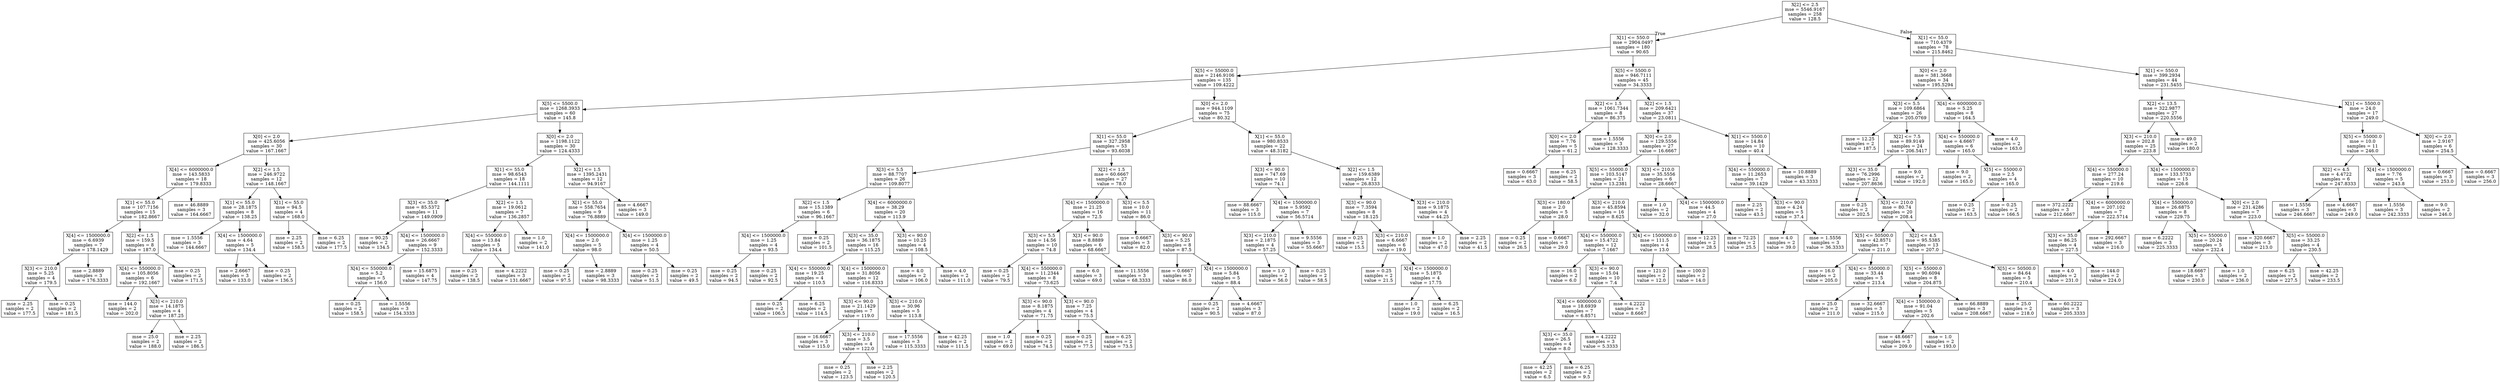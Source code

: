 digraph Tree {
node [shape=box] ;
0 [label="X[2] <= 2.5\nmse = 5546.9167\nsamples = 258\nvalue = 128.5"] ;
1 [label="X[1] <= 550.0\nmse = 2904.0497\nsamples = 180\nvalue = 90.65"] ;
0 -> 1 [labeldistance=2.5, labelangle=45, headlabel="True"] ;
2 [label="X[5] <= 55000.0\nmse = 2146.9106\nsamples = 135\nvalue = 109.4222"] ;
1 -> 2 ;
3 [label="X[5] <= 5500.0\nmse = 1268.3933\nsamples = 60\nvalue = 145.8"] ;
2 -> 3 ;
4 [label="X[0] <= 2.0\nmse = 425.6056\nsamples = 30\nvalue = 167.1667"] ;
3 -> 4 ;
5 [label="X[4] <= 6000000.0\nmse = 143.5833\nsamples = 18\nvalue = 179.8333"] ;
4 -> 5 ;
6 [label="X[1] <= 55.0\nmse = 107.7156\nsamples = 15\nvalue = 182.8667"] ;
5 -> 6 ;
7 [label="X[4] <= 1500000.0\nmse = 6.6939\nsamples = 7\nvalue = 178.1429"] ;
6 -> 7 ;
8 [label="X[3] <= 210.0\nmse = 5.25\nsamples = 4\nvalue = 179.5"] ;
7 -> 8 ;
9 [label="mse = 2.25\nsamples = 2\nvalue = 177.5"] ;
8 -> 9 ;
10 [label="mse = 0.25\nsamples = 2\nvalue = 181.5"] ;
8 -> 10 ;
11 [label="mse = 2.8889\nsamples = 3\nvalue = 176.3333"] ;
7 -> 11 ;
12 [label="X[2] <= 1.5\nmse = 159.5\nsamples = 8\nvalue = 187.0"] ;
6 -> 12 ;
13 [label="X[4] <= 550000.0\nmse = 105.8056\nsamples = 6\nvalue = 192.1667"] ;
12 -> 13 ;
14 [label="mse = 144.0\nsamples = 2\nvalue = 202.0"] ;
13 -> 14 ;
15 [label="X[3] <= 210.0\nmse = 14.1875\nsamples = 4\nvalue = 187.25"] ;
13 -> 15 ;
16 [label="mse = 25.0\nsamples = 2\nvalue = 188.0"] ;
15 -> 16 ;
17 [label="mse = 2.25\nsamples = 2\nvalue = 186.5"] ;
15 -> 17 ;
18 [label="mse = 0.25\nsamples = 2\nvalue = 171.5"] ;
12 -> 18 ;
19 [label="mse = 46.8889\nsamples = 3\nvalue = 164.6667"] ;
5 -> 19 ;
20 [label="X[2] <= 1.5\nmse = 246.9722\nsamples = 12\nvalue = 148.1667"] ;
4 -> 20 ;
21 [label="X[1] <= 55.0\nmse = 28.1875\nsamples = 8\nvalue = 138.25"] ;
20 -> 21 ;
22 [label="mse = 1.5556\nsamples = 3\nvalue = 144.6667"] ;
21 -> 22 ;
23 [label="X[4] <= 1500000.0\nmse = 4.64\nsamples = 5\nvalue = 134.4"] ;
21 -> 23 ;
24 [label="mse = 2.6667\nsamples = 3\nvalue = 133.0"] ;
23 -> 24 ;
25 [label="mse = 0.25\nsamples = 2\nvalue = 136.5"] ;
23 -> 25 ;
26 [label="X[1] <= 55.0\nmse = 94.5\nsamples = 4\nvalue = 168.0"] ;
20 -> 26 ;
27 [label="mse = 2.25\nsamples = 2\nvalue = 158.5"] ;
26 -> 27 ;
28 [label="mse = 6.25\nsamples = 2\nvalue = 177.5"] ;
26 -> 28 ;
29 [label="X[0] <= 2.0\nmse = 1198.1122\nsamples = 30\nvalue = 124.4333"] ;
3 -> 29 ;
30 [label="X[1] <= 55.0\nmse = 98.6543\nsamples = 18\nvalue = 144.1111"] ;
29 -> 30 ;
31 [label="X[3] <= 35.0\nmse = 85.5372\nsamples = 11\nvalue = 149.0909"] ;
30 -> 31 ;
32 [label="mse = 90.25\nsamples = 2\nvalue = 134.5"] ;
31 -> 32 ;
33 [label="X[4] <= 1500000.0\nmse = 26.6667\nsamples = 9\nvalue = 152.3333"] ;
31 -> 33 ;
34 [label="X[4] <= 550000.0\nmse = 5.2\nsamples = 5\nvalue = 156.0"] ;
33 -> 34 ;
35 [label="mse = 0.25\nsamples = 2\nvalue = 158.5"] ;
34 -> 35 ;
36 [label="mse = 1.5556\nsamples = 3\nvalue = 154.3333"] ;
34 -> 36 ;
37 [label="mse = 15.6875\nsamples = 4\nvalue = 147.75"] ;
33 -> 37 ;
38 [label="X[2] <= 1.5\nmse = 19.0612\nsamples = 7\nvalue = 136.2857"] ;
30 -> 38 ;
39 [label="X[4] <= 550000.0\nmse = 13.84\nsamples = 5\nvalue = 134.4"] ;
38 -> 39 ;
40 [label="mse = 0.25\nsamples = 2\nvalue = 138.5"] ;
39 -> 40 ;
41 [label="mse = 4.2222\nsamples = 3\nvalue = 131.6667"] ;
39 -> 41 ;
42 [label="mse = 1.0\nsamples = 2\nvalue = 141.0"] ;
38 -> 42 ;
43 [label="X[2] <= 1.5\nmse = 1395.2431\nsamples = 12\nvalue = 94.9167"] ;
29 -> 43 ;
44 [label="X[1] <= 55.0\nmse = 558.7654\nsamples = 9\nvalue = 76.8889"] ;
43 -> 44 ;
45 [label="X[4] <= 1500000.0\nmse = 2.0\nsamples = 5\nvalue = 98.0"] ;
44 -> 45 ;
46 [label="mse = 0.25\nsamples = 2\nvalue = 97.5"] ;
45 -> 46 ;
47 [label="mse = 2.8889\nsamples = 3\nvalue = 98.3333"] ;
45 -> 47 ;
48 [label="X[4] <= 1500000.0\nmse = 1.25\nsamples = 4\nvalue = 50.5"] ;
44 -> 48 ;
49 [label="mse = 0.25\nsamples = 2\nvalue = 51.5"] ;
48 -> 49 ;
50 [label="mse = 0.25\nsamples = 2\nvalue = 49.5"] ;
48 -> 50 ;
51 [label="mse = 4.6667\nsamples = 3\nvalue = 149.0"] ;
43 -> 51 ;
52 [label="X[0] <= 2.0\nmse = 944.1109\nsamples = 75\nvalue = 80.32"] ;
2 -> 52 ;
53 [label="X[1] <= 55.0\nmse = 327.2958\nsamples = 53\nvalue = 93.6038"] ;
52 -> 53 ;
54 [label="X[3] <= 5.5\nmse = 88.7707\nsamples = 26\nvalue = 109.8077"] ;
53 -> 54 ;
55 [label="X[2] <= 1.5\nmse = 15.1389\nsamples = 6\nvalue = 96.1667"] ;
54 -> 55 ;
56 [label="X[4] <= 1500000.0\nmse = 1.25\nsamples = 4\nvalue = 93.5"] ;
55 -> 56 ;
57 [label="mse = 0.25\nsamples = 2\nvalue = 94.5"] ;
56 -> 57 ;
58 [label="mse = 0.25\nsamples = 2\nvalue = 92.5"] ;
56 -> 58 ;
59 [label="mse = 0.25\nsamples = 2\nvalue = 101.5"] ;
55 -> 59 ;
60 [label="X[4] <= 6000000.0\nmse = 38.29\nsamples = 20\nvalue = 113.9"] ;
54 -> 60 ;
61 [label="X[3] <= 35.0\nmse = 36.1875\nsamples = 16\nvalue = 115.25"] ;
60 -> 61 ;
62 [label="X[4] <= 550000.0\nmse = 19.25\nsamples = 4\nvalue = 110.5"] ;
61 -> 62 ;
63 [label="mse = 0.25\nsamples = 2\nvalue = 106.5"] ;
62 -> 63 ;
64 [label="mse = 6.25\nsamples = 2\nvalue = 114.5"] ;
62 -> 64 ;
65 [label="X[4] <= 1500000.0\nmse = 31.8056\nsamples = 12\nvalue = 116.8333"] ;
61 -> 65 ;
66 [label="X[3] <= 90.0\nmse = 21.1429\nsamples = 7\nvalue = 119.0"] ;
65 -> 66 ;
67 [label="mse = 16.6667\nsamples = 3\nvalue = 115.0"] ;
66 -> 67 ;
68 [label="X[3] <= 210.0\nmse = 3.5\nsamples = 4\nvalue = 122.0"] ;
66 -> 68 ;
69 [label="mse = 0.25\nsamples = 2\nvalue = 123.5"] ;
68 -> 69 ;
70 [label="mse = 2.25\nsamples = 2\nvalue = 120.5"] ;
68 -> 70 ;
71 [label="X[3] <= 210.0\nmse = 30.96\nsamples = 5\nvalue = 113.8"] ;
65 -> 71 ;
72 [label="mse = 17.5556\nsamples = 3\nvalue = 115.3333"] ;
71 -> 72 ;
73 [label="mse = 42.25\nsamples = 2\nvalue = 111.5"] ;
71 -> 73 ;
74 [label="X[3] <= 90.0\nmse = 10.25\nsamples = 4\nvalue = 108.5"] ;
60 -> 74 ;
75 [label="mse = 4.0\nsamples = 2\nvalue = 106.0"] ;
74 -> 75 ;
76 [label="mse = 4.0\nsamples = 2\nvalue = 111.0"] ;
74 -> 76 ;
77 [label="X[2] <= 1.5\nmse = 60.6667\nsamples = 27\nvalue = 78.0"] ;
53 -> 77 ;
78 [label="X[4] <= 1500000.0\nmse = 21.25\nsamples = 16\nvalue = 72.5"] ;
77 -> 78 ;
79 [label="X[3] <= 5.5\nmse = 14.56\nsamples = 10\nvalue = 74.8"] ;
78 -> 79 ;
80 [label="mse = 0.25\nsamples = 2\nvalue = 79.5"] ;
79 -> 80 ;
81 [label="X[4] <= 550000.0\nmse = 11.2344\nsamples = 8\nvalue = 73.625"] ;
79 -> 81 ;
82 [label="X[3] <= 90.0\nmse = 8.1875\nsamples = 4\nvalue = 71.75"] ;
81 -> 82 ;
83 [label="mse = 1.0\nsamples = 2\nvalue = 69.0"] ;
82 -> 83 ;
84 [label="mse = 0.25\nsamples = 2\nvalue = 74.5"] ;
82 -> 84 ;
85 [label="X[3] <= 90.0\nmse = 7.25\nsamples = 4\nvalue = 75.5"] ;
81 -> 85 ;
86 [label="mse = 0.25\nsamples = 2\nvalue = 77.5"] ;
85 -> 86 ;
87 [label="mse = 6.25\nsamples = 2\nvalue = 73.5"] ;
85 -> 87 ;
88 [label="X[3] <= 90.0\nmse = 8.8889\nsamples = 6\nvalue = 68.6667"] ;
78 -> 88 ;
89 [label="mse = 6.0\nsamples = 3\nvalue = 69.0"] ;
88 -> 89 ;
90 [label="mse = 11.5556\nsamples = 3\nvalue = 68.3333"] ;
88 -> 90 ;
91 [label="X[3] <= 5.5\nmse = 10.0\nsamples = 11\nvalue = 86.0"] ;
77 -> 91 ;
92 [label="mse = 0.6667\nsamples = 3\nvalue = 82.0"] ;
91 -> 92 ;
93 [label="X[3] <= 90.0\nmse = 5.25\nsamples = 8\nvalue = 87.5"] ;
91 -> 93 ;
94 [label="mse = 0.6667\nsamples = 3\nvalue = 86.0"] ;
93 -> 94 ;
95 [label="X[4] <= 1500000.0\nmse = 5.84\nsamples = 5\nvalue = 88.4"] ;
93 -> 95 ;
96 [label="mse = 0.25\nsamples = 2\nvalue = 90.5"] ;
95 -> 96 ;
97 [label="mse = 4.6667\nsamples = 3\nvalue = 87.0"] ;
95 -> 97 ;
98 [label="X[1] <= 55.0\nmse = 980.8533\nsamples = 22\nvalue = 48.3182"] ;
52 -> 98 ;
99 [label="X[3] <= 90.0\nmse = 747.69\nsamples = 10\nvalue = 74.1"] ;
98 -> 99 ;
100 [label="mse = 88.6667\nsamples = 3\nvalue = 115.0"] ;
99 -> 100 ;
101 [label="X[4] <= 1500000.0\nmse = 5.9592\nsamples = 7\nvalue = 56.5714"] ;
99 -> 101 ;
102 [label="X[3] <= 210.0\nmse = 2.1875\nsamples = 4\nvalue = 57.25"] ;
101 -> 102 ;
103 [label="mse = 1.0\nsamples = 2\nvalue = 56.0"] ;
102 -> 103 ;
104 [label="mse = 0.25\nsamples = 2\nvalue = 58.5"] ;
102 -> 104 ;
105 [label="mse = 9.5556\nsamples = 3\nvalue = 55.6667"] ;
101 -> 105 ;
106 [label="X[2] <= 1.5\nmse = 159.6389\nsamples = 12\nvalue = 26.8333"] ;
98 -> 106 ;
107 [label="X[3] <= 90.0\nmse = 7.3594\nsamples = 8\nvalue = 18.125"] ;
106 -> 107 ;
108 [label="mse = 0.25\nsamples = 2\nvalue = 15.5"] ;
107 -> 108 ;
109 [label="X[3] <= 210.0\nmse = 6.6667\nsamples = 6\nvalue = 19.0"] ;
107 -> 109 ;
110 [label="mse = 0.25\nsamples = 2\nvalue = 21.5"] ;
109 -> 110 ;
111 [label="X[4] <= 1500000.0\nmse = 5.1875\nsamples = 4\nvalue = 17.75"] ;
109 -> 111 ;
112 [label="mse = 1.0\nsamples = 2\nvalue = 19.0"] ;
111 -> 112 ;
113 [label="mse = 6.25\nsamples = 2\nvalue = 16.5"] ;
111 -> 113 ;
114 [label="X[3] <= 210.0\nmse = 9.1875\nsamples = 4\nvalue = 44.25"] ;
106 -> 114 ;
115 [label="mse = 1.0\nsamples = 2\nvalue = 47.0"] ;
114 -> 115 ;
116 [label="mse = 2.25\nsamples = 2\nvalue = 41.5"] ;
114 -> 116 ;
117 [label="X[5] <= 5500.0\nmse = 946.7111\nsamples = 45\nvalue = 34.3333"] ;
1 -> 117 ;
118 [label="X[2] <= 1.5\nmse = 1061.7344\nsamples = 8\nvalue = 86.375"] ;
117 -> 118 ;
119 [label="X[0] <= 2.0\nmse = 7.76\nsamples = 5\nvalue = 61.2"] ;
118 -> 119 ;
120 [label="mse = 0.6667\nsamples = 3\nvalue = 63.0"] ;
119 -> 120 ;
121 [label="mse = 6.25\nsamples = 2\nvalue = 58.5"] ;
119 -> 121 ;
122 [label="mse = 1.5556\nsamples = 3\nvalue = 128.3333"] ;
118 -> 122 ;
123 [label="X[2] <= 1.5\nmse = 209.6421\nsamples = 37\nvalue = 23.0811"] ;
117 -> 123 ;
124 [label="X[0] <= 2.0\nmse = 129.5556\nsamples = 27\nvalue = 16.6667"] ;
123 -> 124 ;
125 [label="X[5] <= 55000.0\nmse = 103.5147\nsamples = 21\nvalue = 13.2381"] ;
124 -> 125 ;
126 [label="X[3] <= 180.0\nmse = 2.0\nsamples = 5\nvalue = 28.0"] ;
125 -> 126 ;
127 [label="mse = 0.25\nsamples = 2\nvalue = 26.5"] ;
126 -> 127 ;
128 [label="mse = 0.6667\nsamples = 3\nvalue = 29.0"] ;
126 -> 128 ;
129 [label="X[3] <= 210.0\nmse = 45.8594\nsamples = 16\nvalue = 8.625"] ;
125 -> 129 ;
130 [label="X[4] <= 550000.0\nmse = 15.4722\nsamples = 12\nvalue = 7.1667"] ;
129 -> 130 ;
131 [label="mse = 16.0\nsamples = 2\nvalue = 6.0"] ;
130 -> 131 ;
132 [label="X[3] <= 90.0\nmse = 15.04\nsamples = 10\nvalue = 7.4"] ;
130 -> 132 ;
133 [label="X[4] <= 6000000.0\nmse = 18.6939\nsamples = 7\nvalue = 6.8571"] ;
132 -> 133 ;
134 [label="X[3] <= 35.0\nmse = 26.5\nsamples = 4\nvalue = 8.0"] ;
133 -> 134 ;
135 [label="mse = 42.25\nsamples = 2\nvalue = 6.5"] ;
134 -> 135 ;
136 [label="mse = 6.25\nsamples = 2\nvalue = 9.5"] ;
134 -> 136 ;
137 [label="mse = 4.2222\nsamples = 3\nvalue = 5.3333"] ;
133 -> 137 ;
138 [label="mse = 4.2222\nsamples = 3\nvalue = 8.6667"] ;
132 -> 138 ;
139 [label="X[4] <= 1500000.0\nmse = 111.5\nsamples = 4\nvalue = 13.0"] ;
129 -> 139 ;
140 [label="mse = 121.0\nsamples = 2\nvalue = 12.0"] ;
139 -> 140 ;
141 [label="mse = 100.0\nsamples = 2\nvalue = 14.0"] ;
139 -> 141 ;
142 [label="X[3] <= 210.0\nmse = 35.5556\nsamples = 6\nvalue = 28.6667"] ;
124 -> 142 ;
143 [label="mse = 1.0\nsamples = 2\nvalue = 32.0"] ;
142 -> 143 ;
144 [label="X[4] <= 1500000.0\nmse = 44.5\nsamples = 4\nvalue = 27.0"] ;
142 -> 144 ;
145 [label="mse = 12.25\nsamples = 2\nvalue = 28.5"] ;
144 -> 145 ;
146 [label="mse = 72.25\nsamples = 2\nvalue = 25.5"] ;
144 -> 146 ;
147 [label="X[1] <= 5500.0\nmse = 14.84\nsamples = 10\nvalue = 40.4"] ;
123 -> 147 ;
148 [label="X[4] <= 550000.0\nmse = 11.2653\nsamples = 7\nvalue = 39.1429"] ;
147 -> 148 ;
149 [label="mse = 2.25\nsamples = 2\nvalue = 43.5"] ;
148 -> 149 ;
150 [label="X[3] <= 90.0\nmse = 4.24\nsamples = 5\nvalue = 37.4"] ;
148 -> 150 ;
151 [label="mse = 4.0\nsamples = 2\nvalue = 39.0"] ;
150 -> 151 ;
152 [label="mse = 1.5556\nsamples = 3\nvalue = 36.3333"] ;
150 -> 152 ;
153 [label="mse = 10.8889\nsamples = 3\nvalue = 43.3333"] ;
147 -> 153 ;
154 [label="X[1] <= 55.0\nmse = 710.4379\nsamples = 78\nvalue = 215.8462"] ;
0 -> 154 [labeldistance=2.5, labelangle=-45, headlabel="False"] ;
155 [label="X[0] <= 2.0\nmse = 381.3668\nsamples = 34\nvalue = 195.5294"] ;
154 -> 155 ;
156 [label="X[3] <= 5.5\nmse = 109.6864\nsamples = 26\nvalue = 205.0769"] ;
155 -> 156 ;
157 [label="mse = 12.25\nsamples = 2\nvalue = 187.5"] ;
156 -> 157 ;
158 [label="X[2] <= 7.5\nmse = 89.9149\nsamples = 24\nvalue = 206.5417"] ;
156 -> 158 ;
159 [label="X[3] <= 35.0\nmse = 76.2996\nsamples = 22\nvalue = 207.8636"] ;
158 -> 159 ;
160 [label="mse = 0.25\nsamples = 2\nvalue = 202.5"] ;
159 -> 160 ;
161 [label="X[3] <= 210.0\nmse = 80.74\nsamples = 20\nvalue = 208.4"] ;
159 -> 161 ;
162 [label="X[5] <= 50500.0\nmse = 42.8571\nsamples = 7\nvalue = 211.0"] ;
161 -> 162 ;
163 [label="mse = 16.0\nsamples = 2\nvalue = 205.0"] ;
162 -> 163 ;
164 [label="X[4] <= 550000.0\nmse = 33.44\nsamples = 5\nvalue = 213.4"] ;
162 -> 164 ;
165 [label="mse = 25.0\nsamples = 2\nvalue = 211.0"] ;
164 -> 165 ;
166 [label="mse = 32.6667\nsamples = 3\nvalue = 215.0"] ;
164 -> 166 ;
167 [label="X[2] <= 4.5\nmse = 95.5385\nsamples = 13\nvalue = 207.0"] ;
161 -> 167 ;
168 [label="X[5] <= 55000.0\nmse = 90.6094\nsamples = 8\nvalue = 204.875"] ;
167 -> 168 ;
169 [label="X[4] <= 1500000.0\nmse = 91.04\nsamples = 5\nvalue = 202.6"] ;
168 -> 169 ;
170 [label="mse = 48.6667\nsamples = 3\nvalue = 209.0"] ;
169 -> 170 ;
171 [label="mse = 1.0\nsamples = 2\nvalue = 193.0"] ;
169 -> 171 ;
172 [label="mse = 66.8889\nsamples = 3\nvalue = 208.6667"] ;
168 -> 172 ;
173 [label="X[5] <= 50500.0\nmse = 84.64\nsamples = 5\nvalue = 210.4"] ;
167 -> 173 ;
174 [label="mse = 25.0\nsamples = 2\nvalue = 218.0"] ;
173 -> 174 ;
175 [label="mse = 60.2222\nsamples = 3\nvalue = 205.3333"] ;
173 -> 175 ;
176 [label="mse = 9.0\nsamples = 2\nvalue = 192.0"] ;
158 -> 176 ;
177 [label="X[4] <= 6000000.0\nmse = 5.25\nsamples = 8\nvalue = 164.5"] ;
155 -> 177 ;
178 [label="X[4] <= 550000.0\nmse = 4.6667\nsamples = 6\nvalue = 165.0"] ;
177 -> 178 ;
179 [label="mse = 9.0\nsamples = 2\nvalue = 165.0"] ;
178 -> 179 ;
180 [label="X[5] <= 55000.0\nmse = 2.5\nsamples = 4\nvalue = 165.0"] ;
178 -> 180 ;
181 [label="mse = 0.25\nsamples = 2\nvalue = 163.5"] ;
180 -> 181 ;
182 [label="mse = 0.25\nsamples = 2\nvalue = 166.5"] ;
180 -> 182 ;
183 [label="mse = 4.0\nsamples = 2\nvalue = 163.0"] ;
177 -> 183 ;
184 [label="X[1] <= 550.0\nmse = 399.2934\nsamples = 44\nvalue = 231.5455"] ;
154 -> 184 ;
185 [label="X[2] <= 13.5\nmse = 322.9877\nsamples = 27\nvalue = 220.5556"] ;
184 -> 185 ;
186 [label="X[3] <= 210.0\nmse = 202.8\nsamples = 25\nvalue = 223.8"] ;
185 -> 186 ;
187 [label="X[4] <= 550000.0\nmse = 277.24\nsamples = 10\nvalue = 219.6"] ;
186 -> 187 ;
188 [label="mse = 372.2222\nsamples = 3\nvalue = 212.6667"] ;
187 -> 188 ;
189 [label="X[4] <= 6000000.0\nmse = 207.102\nsamples = 7\nvalue = 222.5714"] ;
187 -> 189 ;
190 [label="X[3] <= 35.0\nmse = 86.25\nsamples = 4\nvalue = 227.5"] ;
189 -> 190 ;
191 [label="mse = 4.0\nsamples = 2\nvalue = 231.0"] ;
190 -> 191 ;
192 [label="mse = 144.0\nsamples = 2\nvalue = 224.0"] ;
190 -> 192 ;
193 [label="mse = 292.6667\nsamples = 3\nvalue = 216.0"] ;
189 -> 193 ;
194 [label="X[4] <= 1500000.0\nmse = 133.5733\nsamples = 15\nvalue = 226.6"] ;
186 -> 194 ;
195 [label="X[4] <= 550000.0\nmse = 26.6875\nsamples = 8\nvalue = 229.75"] ;
194 -> 195 ;
196 [label="mse = 6.2222\nsamples = 3\nvalue = 225.3333"] ;
195 -> 196 ;
197 [label="X[5] <= 55000.0\nmse = 20.24\nsamples = 5\nvalue = 232.4"] ;
195 -> 197 ;
198 [label="mse = 18.6667\nsamples = 3\nvalue = 230.0"] ;
197 -> 198 ;
199 [label="mse = 1.0\nsamples = 2\nvalue = 236.0"] ;
197 -> 199 ;
200 [label="X[0] <= 2.0\nmse = 231.4286\nsamples = 7\nvalue = 223.0"] ;
194 -> 200 ;
201 [label="mse = 320.6667\nsamples = 3\nvalue = 213.0"] ;
200 -> 201 ;
202 [label="X[5] <= 55000.0\nmse = 33.25\nsamples = 4\nvalue = 230.5"] ;
200 -> 202 ;
203 [label="mse = 6.25\nsamples = 2\nvalue = 227.5"] ;
202 -> 203 ;
204 [label="mse = 42.25\nsamples = 2\nvalue = 233.5"] ;
202 -> 204 ;
205 [label="mse = 49.0\nsamples = 2\nvalue = 180.0"] ;
185 -> 205 ;
206 [label="X[1] <= 5500.0\nmse = 24.0\nsamples = 17\nvalue = 249.0"] ;
184 -> 206 ;
207 [label="X[5] <= 55000.0\nmse = 10.0\nsamples = 11\nvalue = 246.0"] ;
206 -> 207 ;
208 [label="X[2] <= 4.5\nmse = 4.4722\nsamples = 6\nvalue = 247.8333"] ;
207 -> 208 ;
209 [label="mse = 1.5556\nsamples = 3\nvalue = 246.6667"] ;
208 -> 209 ;
210 [label="mse = 4.6667\nsamples = 3\nvalue = 249.0"] ;
208 -> 210 ;
211 [label="X[4] <= 1500000.0\nmse = 7.76\nsamples = 5\nvalue = 243.8"] ;
207 -> 211 ;
212 [label="mse = 1.5556\nsamples = 3\nvalue = 242.3333"] ;
211 -> 212 ;
213 [label="mse = 9.0\nsamples = 2\nvalue = 246.0"] ;
211 -> 213 ;
214 [label="X[0] <= 2.0\nmse = 2.9167\nsamples = 6\nvalue = 254.5"] ;
206 -> 214 ;
215 [label="mse = 0.6667\nsamples = 3\nvalue = 253.0"] ;
214 -> 215 ;
216 [label="mse = 0.6667\nsamples = 3\nvalue = 256.0"] ;
214 -> 216 ;
}